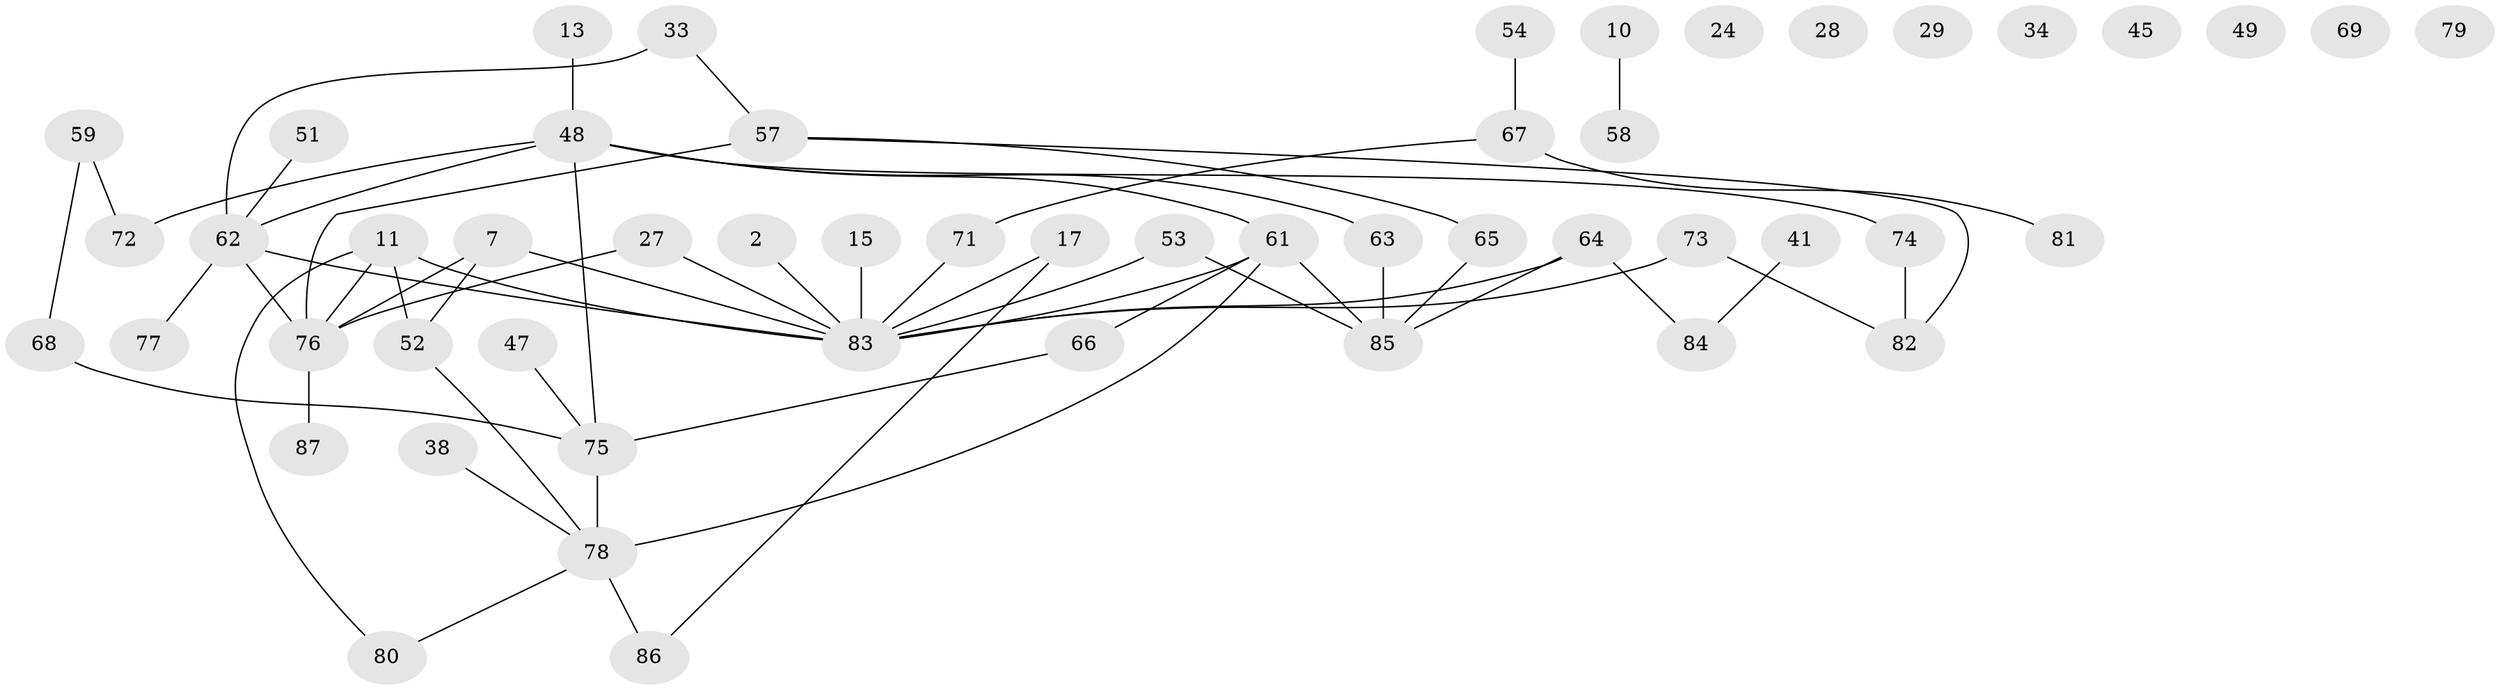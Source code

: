 // original degree distribution, {3: 0.19540229885057472, 1: 0.1839080459770115, 2: 0.3448275862068966, 5: 0.04597701149425287, 4: 0.08045977011494253, 6: 0.04597701149425287, 0: 0.09195402298850575, 9: 0.011494252873563218}
// Generated by graph-tools (version 1.1) at 2025/44/03/04/25 21:44:15]
// undirected, 52 vertices, 60 edges
graph export_dot {
graph [start="1"]
  node [color=gray90,style=filled];
  2;
  7;
  10;
  11;
  13;
  15;
  17;
  24;
  27;
  28;
  29;
  33 [super="+25"];
  34;
  38;
  41;
  45;
  47;
  48 [super="+21"];
  49;
  51;
  52 [super="+32+43"];
  53;
  54;
  57 [super="+35"];
  58;
  59;
  61 [super="+26+23"];
  62 [super="+60"];
  63 [super="+40"];
  64;
  65 [super="+6+20"];
  66 [super="+50"];
  67 [super="+16+44"];
  68;
  69;
  71;
  72;
  73;
  74;
  75 [super="+42"];
  76 [super="+70"];
  77;
  78 [super="+5+36"];
  79;
  80;
  81;
  82 [super="+12"];
  83 [super="+8+3+37+46+30+55+39"];
  84;
  85 [super="+56"];
  86;
  87;
  2 -- 83;
  7 -- 52 [weight=2];
  7 -- 76 [weight=2];
  7 -- 83;
  10 -- 58;
  11 -- 76 [weight=2];
  11 -- 80;
  11 -- 52;
  11 -- 83 [weight=2];
  13 -- 48;
  15 -- 83;
  17 -- 86;
  17 -- 83;
  27 -- 76;
  27 -- 83;
  33 -- 57;
  33 -- 62;
  38 -- 78;
  41 -- 84;
  47 -- 75;
  48 -- 72;
  48 -- 75 [weight=2];
  48 -- 62;
  48 -- 74;
  48 -- 63;
  48 -- 61;
  51 -- 62;
  52 -- 78;
  53 -- 85;
  53 -- 83;
  54 -- 67;
  57 -- 76 [weight=2];
  57 -- 82;
  57 -- 65 [weight=2];
  59 -- 68;
  59 -- 72;
  61 -- 66;
  61 -- 78;
  61 -- 83;
  61 -- 85;
  62 -- 76 [weight=2];
  62 -- 77;
  62 -- 83;
  63 -- 85;
  64 -- 84;
  64 -- 85;
  64 -- 83;
  65 -- 85;
  66 -- 75;
  67 -- 81;
  67 -- 71;
  68 -- 75;
  71 -- 83;
  73 -- 82;
  73 -- 83;
  74 -- 82;
  75 -- 78 [weight=2];
  76 -- 87;
  78 -- 80;
  78 -- 86;
}
